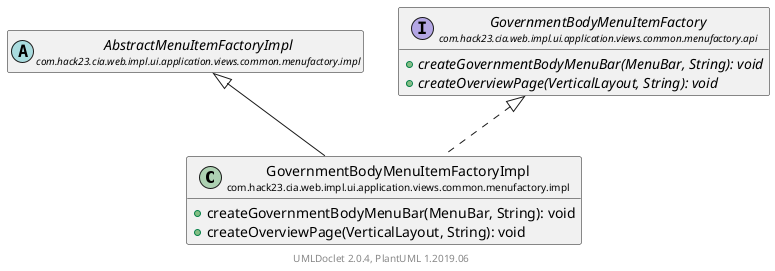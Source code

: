 @startuml
    set namespaceSeparator none
    hide empty fields
    hide empty methods

    class "<size:14>GovernmentBodyMenuItemFactoryImpl\n<size:10>com.hack23.cia.web.impl.ui.application.views.common.menufactory.impl" as com.hack23.cia.web.impl.ui.application.views.common.menufactory.impl.GovernmentBodyMenuItemFactoryImpl [[GovernmentBodyMenuItemFactoryImpl.html]] {
        +createGovernmentBodyMenuBar(MenuBar, String): void
        +createOverviewPage(VerticalLayout, String): void
    }

    abstract class "<size:14>AbstractMenuItemFactoryImpl\n<size:10>com.hack23.cia.web.impl.ui.application.views.common.menufactory.impl" as com.hack23.cia.web.impl.ui.application.views.common.menufactory.impl.AbstractMenuItemFactoryImpl [[AbstractMenuItemFactoryImpl.html]]
    interface "<size:14>GovernmentBodyMenuItemFactory\n<size:10>com.hack23.cia.web.impl.ui.application.views.common.menufactory.api" as com.hack23.cia.web.impl.ui.application.views.common.menufactory.api.GovernmentBodyMenuItemFactory [[../api/GovernmentBodyMenuItemFactory.html]] {
        {abstract} +createGovernmentBodyMenuBar(MenuBar, String): void
        {abstract} +createOverviewPage(VerticalLayout, String): void
    }

    com.hack23.cia.web.impl.ui.application.views.common.menufactory.impl.AbstractMenuItemFactoryImpl <|-- com.hack23.cia.web.impl.ui.application.views.common.menufactory.impl.GovernmentBodyMenuItemFactoryImpl
    com.hack23.cia.web.impl.ui.application.views.common.menufactory.api.GovernmentBodyMenuItemFactory <|.. com.hack23.cia.web.impl.ui.application.views.common.menufactory.impl.GovernmentBodyMenuItemFactoryImpl

    center footer UMLDoclet 2.0.4, PlantUML 1.2019.06
@enduml
